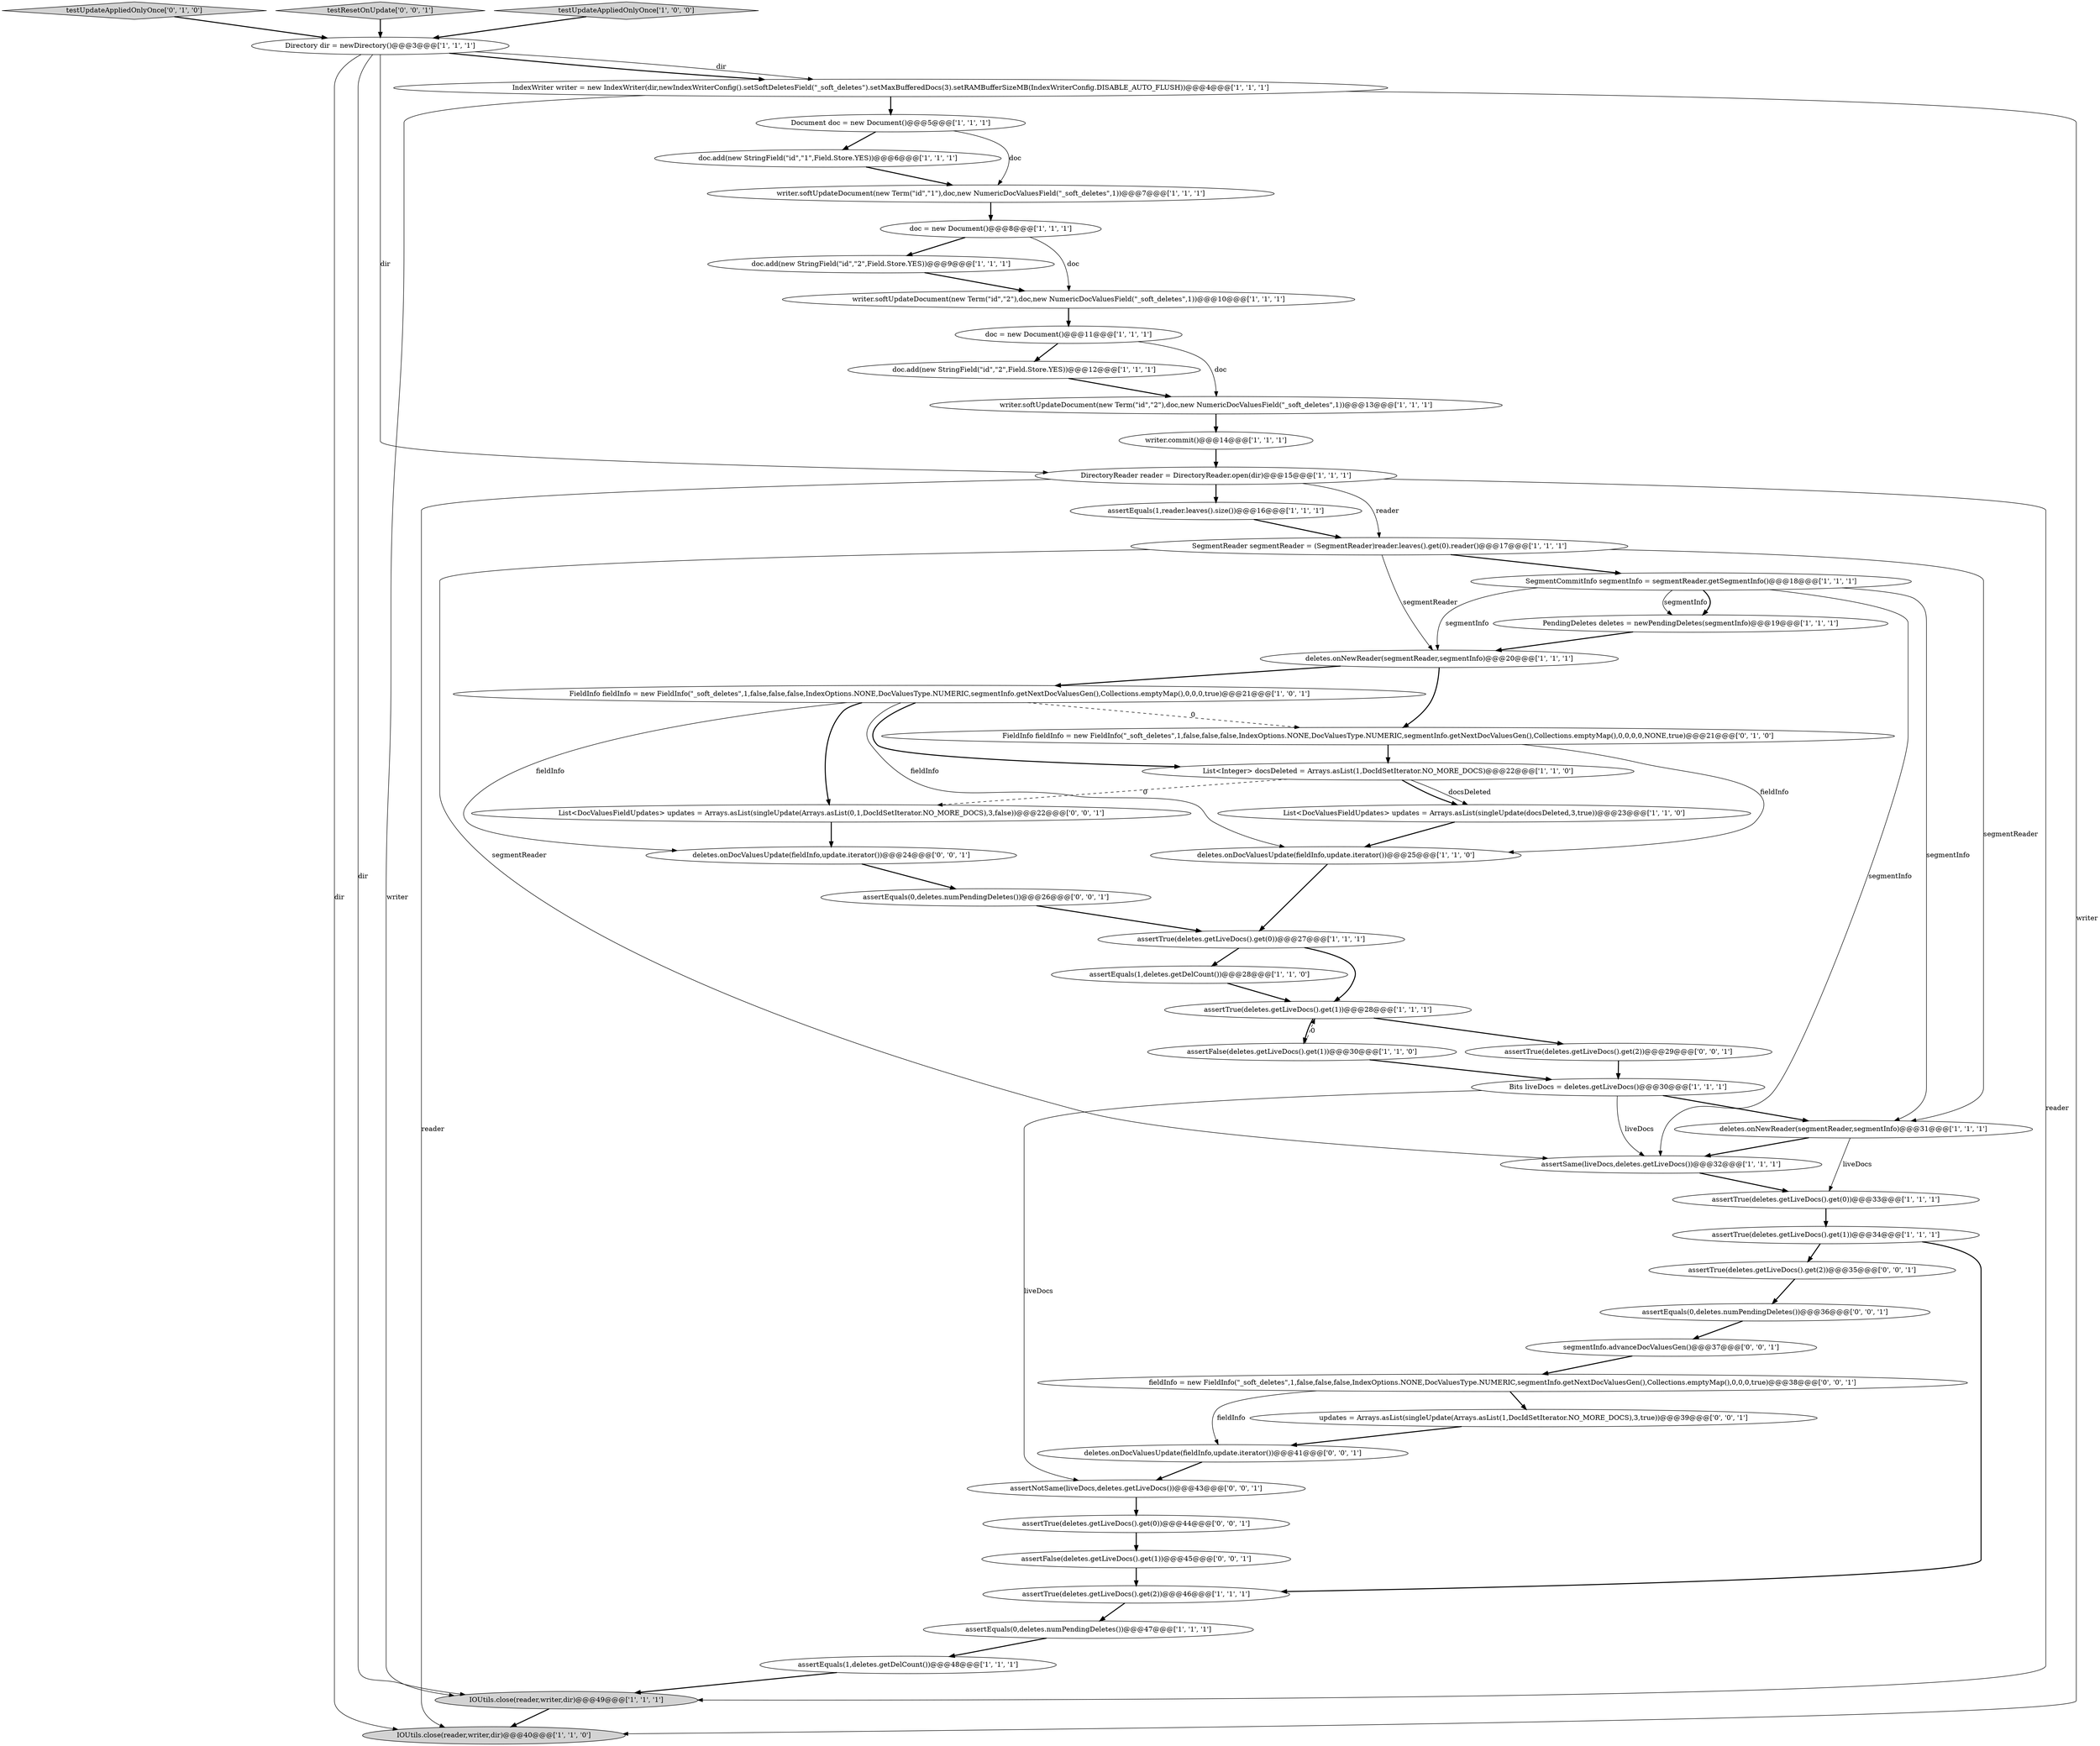 digraph {
8 [style = filled, label = "doc.add(new StringField(\"id\",\"2\",Field.Store.YES))@@@9@@@['1', '1', '1']", fillcolor = white, shape = ellipse image = "AAA0AAABBB1BBB"];
7 [style = filled, label = "doc = new Document()@@@11@@@['1', '1', '1']", fillcolor = white, shape = ellipse image = "AAA0AAABBB1BBB"];
37 [style = filled, label = "FieldInfo fieldInfo = new FieldInfo(\"_soft_deletes\",1,false,false,false,IndexOptions.NONE,DocValuesType.NUMERIC,segmentInfo.getNextDocValuesGen(),Collections.emptyMap(),0,0,0,0,NONE,true)@@@21@@@['0', '1', '0']", fillcolor = white, shape = ellipse image = "AAA1AAABBB2BBB"];
43 [style = filled, label = "segmentInfo.advanceDocValuesGen()@@@37@@@['0', '0', '1']", fillcolor = white, shape = ellipse image = "AAA0AAABBB3BBB"];
48 [style = filled, label = "assertFalse(deletes.getLiveDocs().get(1))@@@45@@@['0', '0', '1']", fillcolor = white, shape = ellipse image = "AAA0AAABBB3BBB"];
50 [style = filled, label = "assertTrue(deletes.getLiveDocs().get(2))@@@35@@@['0', '0', '1']", fillcolor = white, shape = ellipse image = "AAA0AAABBB3BBB"];
31 [style = filled, label = "assertTrue(deletes.getLiveDocs().get(1))@@@34@@@['1', '1', '1']", fillcolor = white, shape = ellipse image = "AAA0AAABBB1BBB"];
13 [style = filled, label = "doc = new Document()@@@8@@@['1', '1', '1']", fillcolor = white, shape = ellipse image = "AAA0AAABBB1BBB"];
5 [style = filled, label = "doc.add(new StringField(\"id\",\"1\",Field.Store.YES))@@@6@@@['1', '1', '1']", fillcolor = white, shape = ellipse image = "AAA0AAABBB1BBB"];
14 [style = filled, label = "assertEquals(1,deletes.getDelCount())@@@28@@@['1', '1', '0']", fillcolor = white, shape = ellipse image = "AAA0AAABBB1BBB"];
15 [style = filled, label = "deletes.onDocValuesUpdate(fieldInfo,update.iterator())@@@25@@@['1', '1', '0']", fillcolor = white, shape = ellipse image = "AAA0AAABBB1BBB"];
45 [style = filled, label = "deletes.onDocValuesUpdate(fieldInfo,update.iterator())@@@24@@@['0', '0', '1']", fillcolor = white, shape = ellipse image = "AAA0AAABBB3BBB"];
52 [style = filled, label = "List<DocValuesFieldUpdates> updates = Arrays.asList(singleUpdate(Arrays.asList(0,1,DocIdSetIterator.NO_MORE_DOCS),3,false))@@@22@@@['0', '0', '1']", fillcolor = white, shape = ellipse image = "AAA0AAABBB3BBB"];
28 [style = filled, label = "assertTrue(deletes.getLiveDocs().get(1))@@@28@@@['1', '1', '1']", fillcolor = white, shape = ellipse image = "AAA0AAABBB1BBB"];
35 [style = filled, label = "writer.commit()@@@14@@@['1', '1', '1']", fillcolor = white, shape = ellipse image = "AAA0AAABBB1BBB"];
2 [style = filled, label = "writer.softUpdateDocument(new Term(\"id\",\"2\"),doc,new NumericDocValuesField(\"_soft_deletes\",1))@@@10@@@['1', '1', '1']", fillcolor = white, shape = ellipse image = "AAA0AAABBB1BBB"];
11 [style = filled, label = "Bits liveDocs = deletes.getLiveDocs()@@@30@@@['1', '1', '1']", fillcolor = white, shape = ellipse image = "AAA0AAABBB1BBB"];
16 [style = filled, label = "doc.add(new StringField(\"id\",\"2\",Field.Store.YES))@@@12@@@['1', '1', '1']", fillcolor = white, shape = ellipse image = "AAA0AAABBB1BBB"];
27 [style = filled, label = "assertTrue(deletes.getLiveDocs().get(0))@@@33@@@['1', '1', '1']", fillcolor = white, shape = ellipse image = "AAA0AAABBB1BBB"];
36 [style = filled, label = "IOUtils.close(reader,writer,dir)@@@49@@@['1', '1', '1']", fillcolor = lightgray, shape = ellipse image = "AAA0AAABBB1BBB"];
9 [style = filled, label = "assertEquals(1,deletes.getDelCount())@@@48@@@['1', '1', '1']", fillcolor = white, shape = ellipse image = "AAA0AAABBB1BBB"];
39 [style = filled, label = "assertNotSame(liveDocs,deletes.getLiveDocs())@@@43@@@['0', '0', '1']", fillcolor = white, shape = ellipse image = "AAA0AAABBB3BBB"];
30 [style = filled, label = "writer.softUpdateDocument(new Term(\"id\",\"2\"),doc,new NumericDocValuesField(\"_soft_deletes\",1))@@@13@@@['1', '1', '1']", fillcolor = white, shape = ellipse image = "AAA0AAABBB1BBB"];
42 [style = filled, label = "assertEquals(0,deletes.numPendingDeletes())@@@36@@@['0', '0', '1']", fillcolor = white, shape = ellipse image = "AAA0AAABBB3BBB"];
3 [style = filled, label = "List<DocValuesFieldUpdates> updates = Arrays.asList(singleUpdate(docsDeleted,3,true))@@@23@@@['1', '1', '0']", fillcolor = white, shape = ellipse image = "AAA0AAABBB1BBB"];
20 [style = filled, label = "SegmentCommitInfo segmentInfo = segmentReader.getSegmentInfo()@@@18@@@['1', '1', '1']", fillcolor = white, shape = ellipse image = "AAA0AAABBB1BBB"];
29 [style = filled, label = "assertTrue(deletes.getLiveDocs().get(2))@@@46@@@['1', '1', '1']", fillcolor = white, shape = ellipse image = "AAA0AAABBB1BBB"];
49 [style = filled, label = "fieldInfo = new FieldInfo(\"_soft_deletes\",1,false,false,false,IndexOptions.NONE,DocValuesType.NUMERIC,segmentInfo.getNextDocValuesGen(),Collections.emptyMap(),0,0,0,true)@@@38@@@['0', '0', '1']", fillcolor = white, shape = ellipse image = "AAA0AAABBB3BBB"];
1 [style = filled, label = "PendingDeletes deletes = newPendingDeletes(segmentInfo)@@@19@@@['1', '1', '1']", fillcolor = white, shape = ellipse image = "AAA0AAABBB1BBB"];
4 [style = filled, label = "IOUtils.close(reader,writer,dir)@@@40@@@['1', '1', '0']", fillcolor = lightgray, shape = ellipse image = "AAA0AAABBB1BBB"];
23 [style = filled, label = "deletes.onNewReader(segmentReader,segmentInfo)@@@20@@@['1', '1', '1']", fillcolor = white, shape = ellipse image = "AAA0AAABBB1BBB"];
38 [style = filled, label = "testUpdateAppliedOnlyOnce['0', '1', '0']", fillcolor = lightgray, shape = diamond image = "AAA0AAABBB2BBB"];
19 [style = filled, label = "DirectoryReader reader = DirectoryReader.open(dir)@@@15@@@['1', '1', '1']", fillcolor = white, shape = ellipse image = "AAA0AAABBB1BBB"];
21 [style = filled, label = "List<Integer> docsDeleted = Arrays.asList(1,DocIdSetIterator.NO_MORE_DOCS)@@@22@@@['1', '1', '0']", fillcolor = white, shape = ellipse image = "AAA0AAABBB1BBB"];
18 [style = filled, label = "assertEquals(0,deletes.numPendingDeletes())@@@47@@@['1', '1', '1']", fillcolor = white, shape = ellipse image = "AAA0AAABBB1BBB"];
32 [style = filled, label = "FieldInfo fieldInfo = new FieldInfo(\"_soft_deletes\",1,false,false,false,IndexOptions.NONE,DocValuesType.NUMERIC,segmentInfo.getNextDocValuesGen(),Collections.emptyMap(),0,0,0,true)@@@21@@@['1', '0', '1']", fillcolor = white, shape = ellipse image = "AAA0AAABBB1BBB"];
40 [style = filled, label = "assertTrue(deletes.getLiveDocs().get(0))@@@44@@@['0', '0', '1']", fillcolor = white, shape = ellipse image = "AAA0AAABBB3BBB"];
44 [style = filled, label = "deletes.onDocValuesUpdate(fieldInfo,update.iterator())@@@41@@@['0', '0', '1']", fillcolor = white, shape = ellipse image = "AAA0AAABBB3BBB"];
46 [style = filled, label = "assertTrue(deletes.getLiveDocs().get(2))@@@29@@@['0', '0', '1']", fillcolor = white, shape = ellipse image = "AAA0AAABBB3BBB"];
25 [style = filled, label = "SegmentReader segmentReader = (SegmentReader)reader.leaves().get(0).reader()@@@17@@@['1', '1', '1']", fillcolor = white, shape = ellipse image = "AAA0AAABBB1BBB"];
34 [style = filled, label = "assertTrue(deletes.getLiveDocs().get(0))@@@27@@@['1', '1', '1']", fillcolor = white, shape = ellipse image = "AAA0AAABBB1BBB"];
17 [style = filled, label = "Document doc = new Document()@@@5@@@['1', '1', '1']", fillcolor = white, shape = ellipse image = "AAA0AAABBB1BBB"];
33 [style = filled, label = "deletes.onNewReader(segmentReader,segmentInfo)@@@31@@@['1', '1', '1']", fillcolor = white, shape = ellipse image = "AAA0AAABBB1BBB"];
10 [style = filled, label = "assertFalse(deletes.getLiveDocs().get(1))@@@30@@@['1', '1', '0']", fillcolor = white, shape = ellipse image = "AAA0AAABBB1BBB"];
22 [style = filled, label = "assertSame(liveDocs,deletes.getLiveDocs())@@@32@@@['1', '1', '1']", fillcolor = white, shape = ellipse image = "AAA0AAABBB1BBB"];
24 [style = filled, label = "Directory dir = newDirectory()@@@3@@@['1', '1', '1']", fillcolor = white, shape = ellipse image = "AAA0AAABBB1BBB"];
51 [style = filled, label = "updates = Arrays.asList(singleUpdate(Arrays.asList(1,DocIdSetIterator.NO_MORE_DOCS),3,true))@@@39@@@['0', '0', '1']", fillcolor = white, shape = ellipse image = "AAA0AAABBB3BBB"];
26 [style = filled, label = "assertEquals(1,reader.leaves().size())@@@16@@@['1', '1', '1']", fillcolor = white, shape = ellipse image = "AAA0AAABBB1BBB"];
12 [style = filled, label = "writer.softUpdateDocument(new Term(\"id\",\"1\"),doc,new NumericDocValuesField(\"_soft_deletes\",1))@@@7@@@['1', '1', '1']", fillcolor = white, shape = ellipse image = "AAA0AAABBB1BBB"];
47 [style = filled, label = "testResetOnUpdate['0', '0', '1']", fillcolor = lightgray, shape = diamond image = "AAA0AAABBB3BBB"];
0 [style = filled, label = "IndexWriter writer = new IndexWriter(dir,newIndexWriterConfig().setSoftDeletesField(\"_soft_deletes\").setMaxBufferedDocs(3).setRAMBufferSizeMB(IndexWriterConfig.DISABLE_AUTO_FLUSH))@@@4@@@['1', '1', '1']", fillcolor = white, shape = ellipse image = "AAA0AAABBB1BBB"];
41 [style = filled, label = "assertEquals(0,deletes.numPendingDeletes())@@@26@@@['0', '0', '1']", fillcolor = white, shape = ellipse image = "AAA0AAABBB3BBB"];
6 [style = filled, label = "testUpdateAppliedOnlyOnce['1', '0', '0']", fillcolor = lightgray, shape = diamond image = "AAA0AAABBB1BBB"];
19->25 [style = solid, label="reader"];
23->32 [style = bold, label=""];
21->3 [style = bold, label=""];
10->28 [style = dashed, label="0"];
49->44 [style = solid, label="fieldInfo"];
0->36 [style = solid, label="writer"];
45->41 [style = bold, label=""];
10->11 [style = bold, label=""];
25->22 [style = solid, label="segmentReader"];
52->45 [style = bold, label=""];
31->50 [style = bold, label=""];
1->23 [style = bold, label=""];
24->19 [style = solid, label="dir"];
20->1 [style = bold, label=""];
14->28 [style = bold, label=""];
9->36 [style = bold, label=""];
26->25 [style = bold, label=""];
24->36 [style = solid, label="dir"];
20->22 [style = solid, label="segmentInfo"];
15->34 [style = bold, label=""];
5->12 [style = bold, label=""];
41->34 [style = bold, label=""];
30->35 [style = bold, label=""];
31->29 [style = bold, label=""];
19->4 [style = solid, label="reader"];
34->14 [style = bold, label=""];
33->27 [style = solid, label="liveDocs"];
32->15 [style = solid, label="fieldInfo"];
19->36 [style = solid, label="reader"];
36->4 [style = bold, label=""];
34->28 [style = bold, label=""];
7->16 [style = bold, label=""];
21->52 [style = dashed, label="0"];
20->33 [style = solid, label="segmentInfo"];
24->0 [style = solid, label="dir"];
24->0 [style = bold, label=""];
38->24 [style = bold, label=""];
12->13 [style = bold, label=""];
37->21 [style = bold, label=""];
8->2 [style = bold, label=""];
40->48 [style = bold, label=""];
20->1 [style = solid, label="segmentInfo"];
19->26 [style = bold, label=""];
0->17 [style = bold, label=""];
21->3 [style = solid, label="docsDeleted"];
28->10 [style = bold, label=""];
44->39 [style = bold, label=""];
25->23 [style = solid, label="segmentReader"];
37->15 [style = solid, label="fieldInfo"];
25->33 [style = solid, label="segmentReader"];
43->49 [style = bold, label=""];
2->7 [style = bold, label=""];
32->52 [style = bold, label=""];
6->24 [style = bold, label=""];
46->11 [style = bold, label=""];
32->45 [style = solid, label="fieldInfo"];
0->4 [style = solid, label="writer"];
18->9 [style = bold, label=""];
13->2 [style = solid, label="doc"];
48->29 [style = bold, label=""];
16->30 [style = bold, label=""];
13->8 [style = bold, label=""];
23->37 [style = bold, label=""];
11->22 [style = solid, label="liveDocs"];
29->18 [style = bold, label=""];
32->37 [style = dashed, label="0"];
17->12 [style = solid, label="doc"];
27->31 [style = bold, label=""];
47->24 [style = bold, label=""];
11->33 [style = bold, label=""];
51->44 [style = bold, label=""];
49->51 [style = bold, label=""];
25->20 [style = bold, label=""];
22->27 [style = bold, label=""];
42->43 [style = bold, label=""];
20->23 [style = solid, label="segmentInfo"];
50->42 [style = bold, label=""];
32->21 [style = bold, label=""];
33->22 [style = bold, label=""];
28->46 [style = bold, label=""];
3->15 [style = bold, label=""];
39->40 [style = bold, label=""];
35->19 [style = bold, label=""];
7->30 [style = solid, label="doc"];
24->4 [style = solid, label="dir"];
17->5 [style = bold, label=""];
11->39 [style = solid, label="liveDocs"];
}
